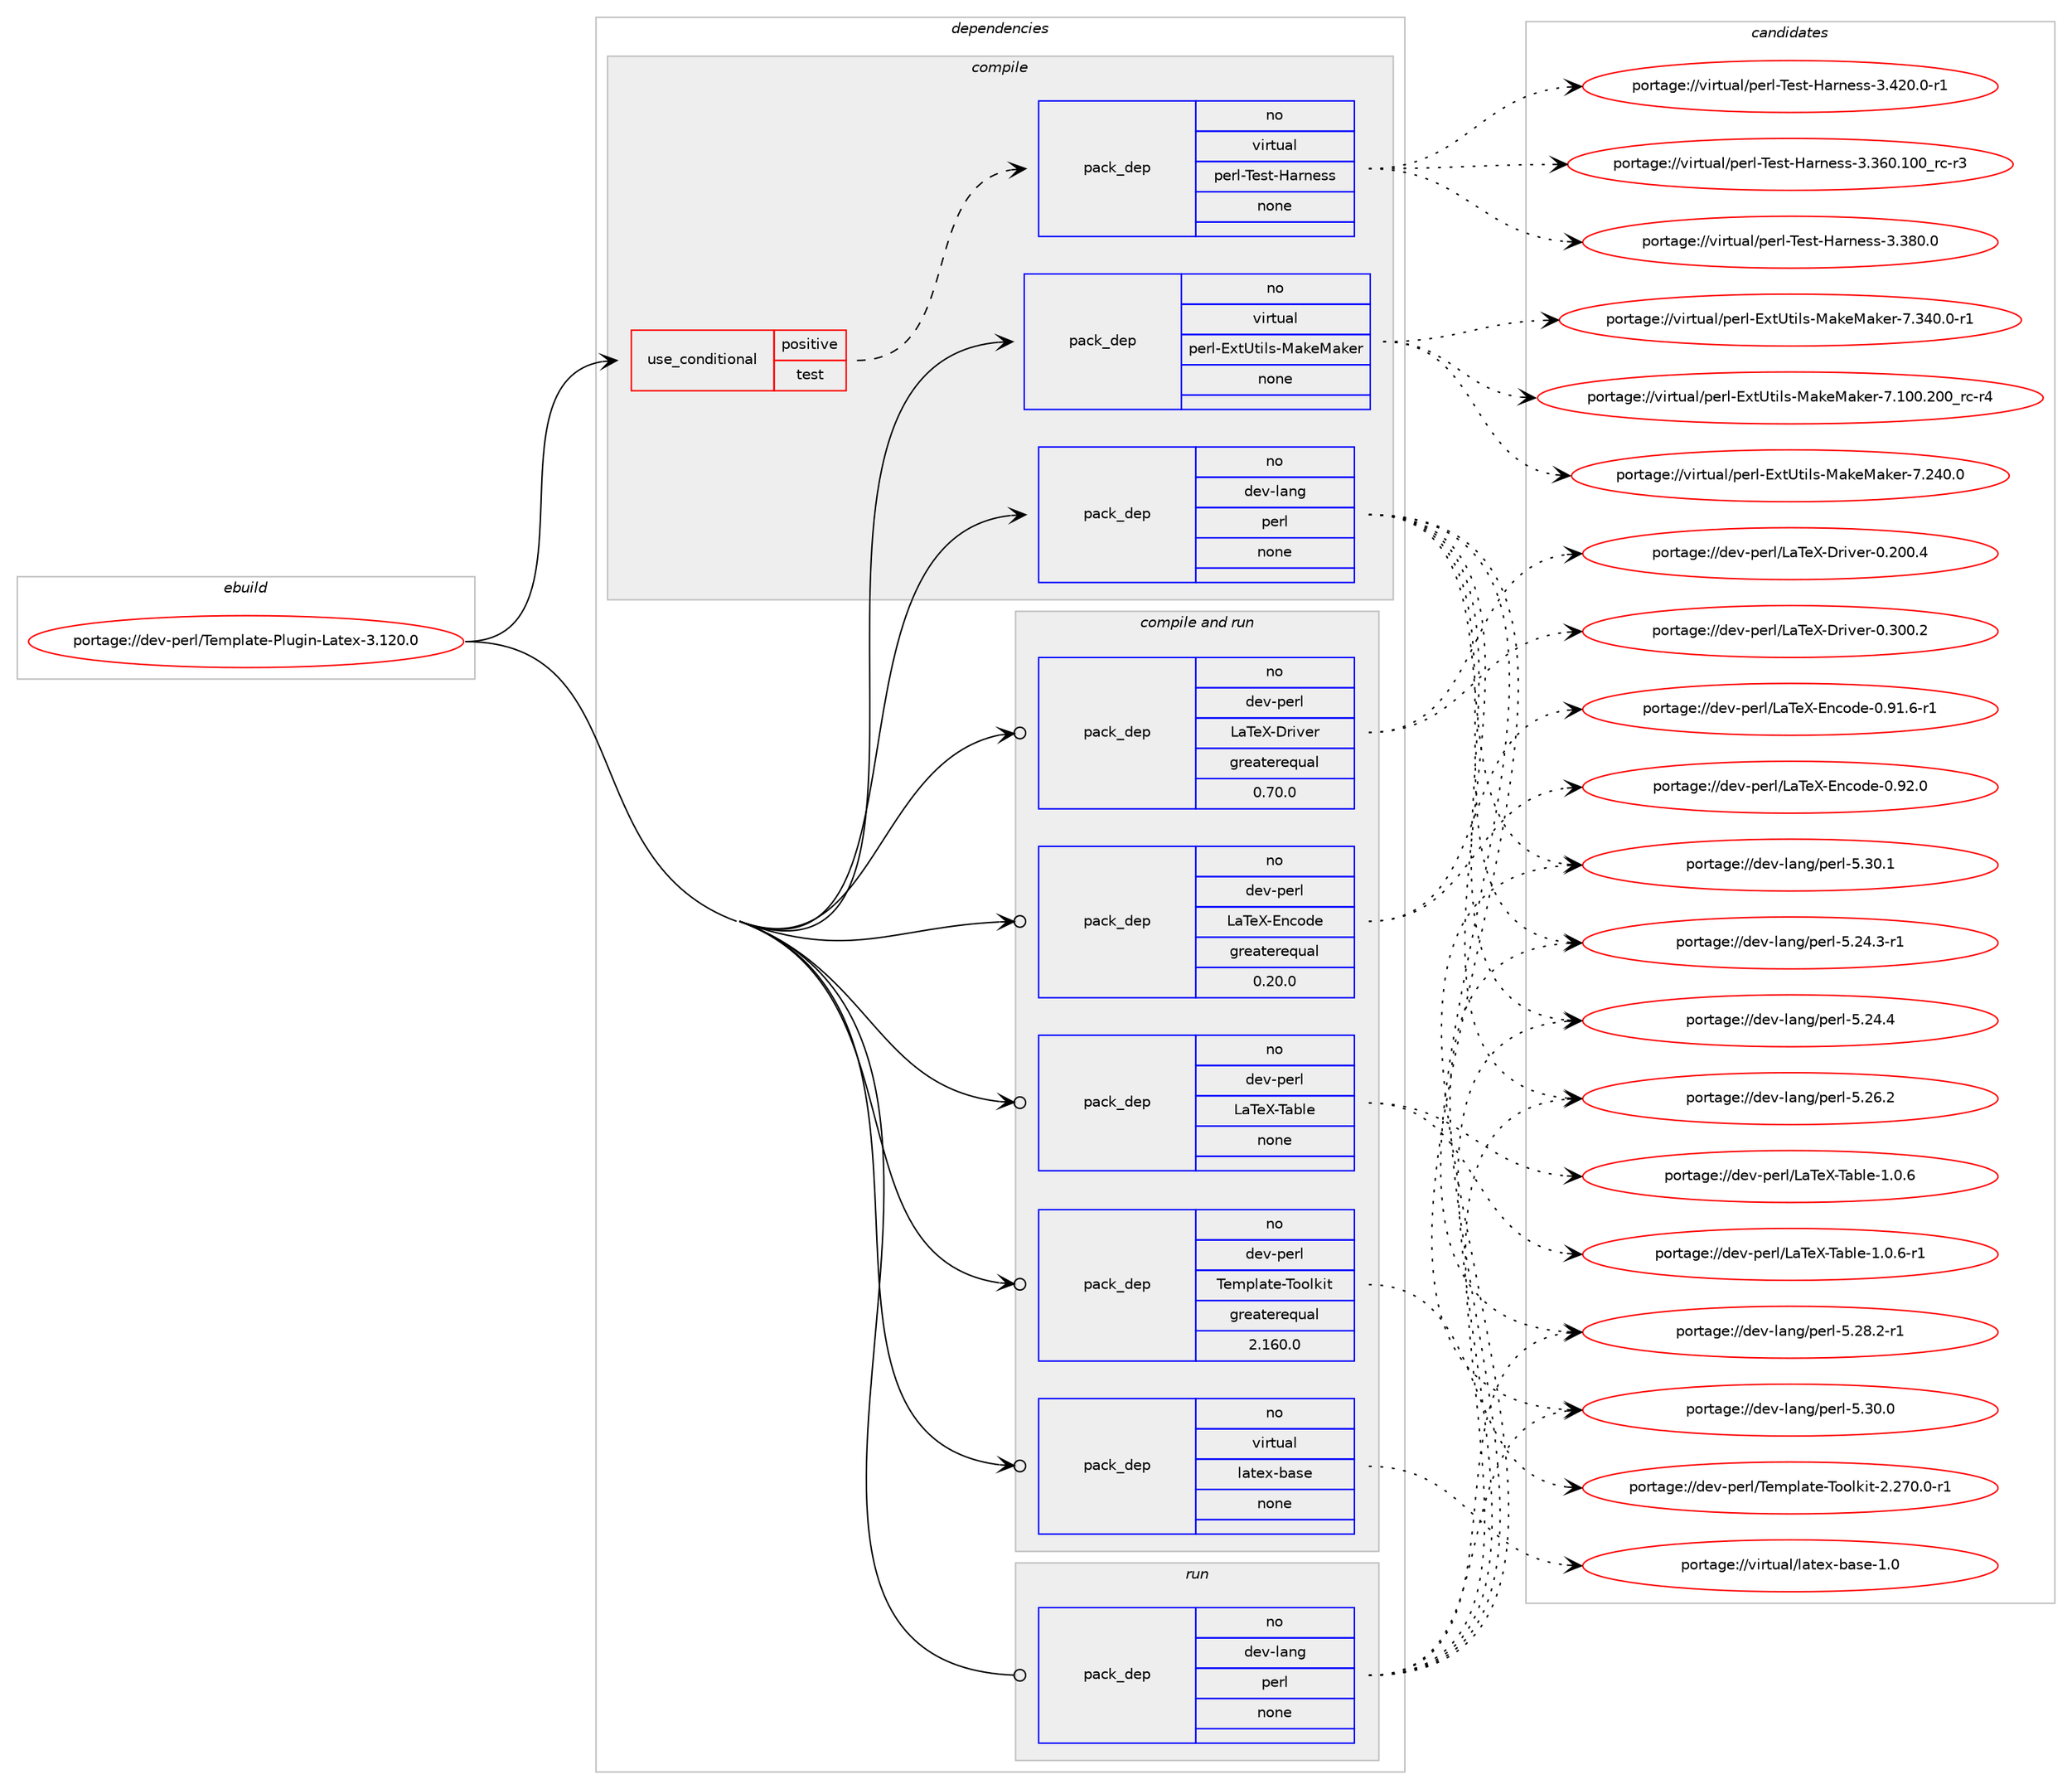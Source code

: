 digraph prolog {

# *************
# Graph options
# *************

newrank=true;
concentrate=true;
compound=true;
graph [rankdir=LR,fontname=Helvetica,fontsize=10,ranksep=1.5];#, ranksep=2.5, nodesep=0.2];
edge  [arrowhead=vee];
node  [fontname=Helvetica,fontsize=10];

# **********
# The ebuild
# **********

subgraph cluster_leftcol {
color=gray;
rank=same;
label=<<i>ebuild</i>>;
id [label="portage://dev-perl/Template-Plugin-Latex-3.120.0", color=red, width=4, href="../dev-perl/Template-Plugin-Latex-3.120.0.svg"];
}

# ****************
# The dependencies
# ****************

subgraph cluster_midcol {
color=gray;
label=<<i>dependencies</i>>;
subgraph cluster_compile {
fillcolor="#eeeeee";
style=filled;
label=<<i>compile</i>>;
subgraph cond23659 {
dependency120852 [label=<<TABLE BORDER="0" CELLBORDER="1" CELLSPACING="0" CELLPADDING="4"><TR><TD ROWSPAN="3" CELLPADDING="10">use_conditional</TD></TR><TR><TD>positive</TD></TR><TR><TD>test</TD></TR></TABLE>>, shape=none, color=red];
subgraph pack93999 {
dependency120853 [label=<<TABLE BORDER="0" CELLBORDER="1" CELLSPACING="0" CELLPADDING="4" WIDTH="220"><TR><TD ROWSPAN="6" CELLPADDING="30">pack_dep</TD></TR><TR><TD WIDTH="110">no</TD></TR><TR><TD>virtual</TD></TR><TR><TD>perl-Test-Harness</TD></TR><TR><TD>none</TD></TR><TR><TD></TD></TR></TABLE>>, shape=none, color=blue];
}
dependency120852:e -> dependency120853:w [weight=20,style="dashed",arrowhead="vee"];
}
id:e -> dependency120852:w [weight=20,style="solid",arrowhead="vee"];
subgraph pack94000 {
dependency120854 [label=<<TABLE BORDER="0" CELLBORDER="1" CELLSPACING="0" CELLPADDING="4" WIDTH="220"><TR><TD ROWSPAN="6" CELLPADDING="30">pack_dep</TD></TR><TR><TD WIDTH="110">no</TD></TR><TR><TD>dev-lang</TD></TR><TR><TD>perl</TD></TR><TR><TD>none</TD></TR><TR><TD></TD></TR></TABLE>>, shape=none, color=blue];
}
id:e -> dependency120854:w [weight=20,style="solid",arrowhead="vee"];
subgraph pack94001 {
dependency120855 [label=<<TABLE BORDER="0" CELLBORDER="1" CELLSPACING="0" CELLPADDING="4" WIDTH="220"><TR><TD ROWSPAN="6" CELLPADDING="30">pack_dep</TD></TR><TR><TD WIDTH="110">no</TD></TR><TR><TD>virtual</TD></TR><TR><TD>perl-ExtUtils-MakeMaker</TD></TR><TR><TD>none</TD></TR><TR><TD></TD></TR></TABLE>>, shape=none, color=blue];
}
id:e -> dependency120855:w [weight=20,style="solid",arrowhead="vee"];
}
subgraph cluster_compileandrun {
fillcolor="#eeeeee";
style=filled;
label=<<i>compile and run</i>>;
subgraph pack94002 {
dependency120856 [label=<<TABLE BORDER="0" CELLBORDER="1" CELLSPACING="0" CELLPADDING="4" WIDTH="220"><TR><TD ROWSPAN="6" CELLPADDING="30">pack_dep</TD></TR><TR><TD WIDTH="110">no</TD></TR><TR><TD>dev-perl</TD></TR><TR><TD>LaTeX-Driver</TD></TR><TR><TD>greaterequal</TD></TR><TR><TD>0.70.0</TD></TR></TABLE>>, shape=none, color=blue];
}
id:e -> dependency120856:w [weight=20,style="solid",arrowhead="odotvee"];
subgraph pack94003 {
dependency120857 [label=<<TABLE BORDER="0" CELLBORDER="1" CELLSPACING="0" CELLPADDING="4" WIDTH="220"><TR><TD ROWSPAN="6" CELLPADDING="30">pack_dep</TD></TR><TR><TD WIDTH="110">no</TD></TR><TR><TD>dev-perl</TD></TR><TR><TD>LaTeX-Encode</TD></TR><TR><TD>greaterequal</TD></TR><TR><TD>0.20.0</TD></TR></TABLE>>, shape=none, color=blue];
}
id:e -> dependency120857:w [weight=20,style="solid",arrowhead="odotvee"];
subgraph pack94004 {
dependency120858 [label=<<TABLE BORDER="0" CELLBORDER="1" CELLSPACING="0" CELLPADDING="4" WIDTH="220"><TR><TD ROWSPAN="6" CELLPADDING="30">pack_dep</TD></TR><TR><TD WIDTH="110">no</TD></TR><TR><TD>dev-perl</TD></TR><TR><TD>LaTeX-Table</TD></TR><TR><TD>none</TD></TR><TR><TD></TD></TR></TABLE>>, shape=none, color=blue];
}
id:e -> dependency120858:w [weight=20,style="solid",arrowhead="odotvee"];
subgraph pack94005 {
dependency120859 [label=<<TABLE BORDER="0" CELLBORDER="1" CELLSPACING="0" CELLPADDING="4" WIDTH="220"><TR><TD ROWSPAN="6" CELLPADDING="30">pack_dep</TD></TR><TR><TD WIDTH="110">no</TD></TR><TR><TD>dev-perl</TD></TR><TR><TD>Template-Toolkit</TD></TR><TR><TD>greaterequal</TD></TR><TR><TD>2.160.0</TD></TR></TABLE>>, shape=none, color=blue];
}
id:e -> dependency120859:w [weight=20,style="solid",arrowhead="odotvee"];
subgraph pack94006 {
dependency120860 [label=<<TABLE BORDER="0" CELLBORDER="1" CELLSPACING="0" CELLPADDING="4" WIDTH="220"><TR><TD ROWSPAN="6" CELLPADDING="30">pack_dep</TD></TR><TR><TD WIDTH="110">no</TD></TR><TR><TD>virtual</TD></TR><TR><TD>latex-base</TD></TR><TR><TD>none</TD></TR><TR><TD></TD></TR></TABLE>>, shape=none, color=blue];
}
id:e -> dependency120860:w [weight=20,style="solid",arrowhead="odotvee"];
}
subgraph cluster_run {
fillcolor="#eeeeee";
style=filled;
label=<<i>run</i>>;
subgraph pack94007 {
dependency120861 [label=<<TABLE BORDER="0" CELLBORDER="1" CELLSPACING="0" CELLPADDING="4" WIDTH="220"><TR><TD ROWSPAN="6" CELLPADDING="30">pack_dep</TD></TR><TR><TD WIDTH="110">no</TD></TR><TR><TD>dev-lang</TD></TR><TR><TD>perl</TD></TR><TR><TD>none</TD></TR><TR><TD></TD></TR></TABLE>>, shape=none, color=blue];
}
id:e -> dependency120861:w [weight=20,style="solid",arrowhead="odot"];
}
}

# **************
# The candidates
# **************

subgraph cluster_choices {
rank=same;
color=gray;
label=<<i>candidates</i>>;

subgraph choice93999 {
color=black;
nodesep=1;
choiceportage118105114116117971084711210111410845841011151164572971141101011151154551465154484649484895114994511451 [label="portage://virtual/perl-Test-Harness-3.360.100_rc-r3", color=red, width=4,href="../virtual/perl-Test-Harness-3.360.100_rc-r3.svg"];
choiceportage118105114116117971084711210111410845841011151164572971141101011151154551465156484648 [label="portage://virtual/perl-Test-Harness-3.380.0", color=red, width=4,href="../virtual/perl-Test-Harness-3.380.0.svg"];
choiceportage1181051141161179710847112101114108458410111511645729711411010111511545514652504846484511449 [label="portage://virtual/perl-Test-Harness-3.420.0-r1", color=red, width=4,href="../virtual/perl-Test-Harness-3.420.0-r1.svg"];
dependency120853:e -> choiceportage118105114116117971084711210111410845841011151164572971141101011151154551465154484649484895114994511451:w [style=dotted,weight="100"];
dependency120853:e -> choiceportage118105114116117971084711210111410845841011151164572971141101011151154551465156484648:w [style=dotted,weight="100"];
dependency120853:e -> choiceportage1181051141161179710847112101114108458410111511645729711411010111511545514652504846484511449:w [style=dotted,weight="100"];
}
subgraph choice94000 {
color=black;
nodesep=1;
choiceportage100101118451089711010347112101114108455346505246514511449 [label="portage://dev-lang/perl-5.24.3-r1", color=red, width=4,href="../dev-lang/perl-5.24.3-r1.svg"];
choiceportage10010111845108971101034711210111410845534650524652 [label="portage://dev-lang/perl-5.24.4", color=red, width=4,href="../dev-lang/perl-5.24.4.svg"];
choiceportage10010111845108971101034711210111410845534650544650 [label="portage://dev-lang/perl-5.26.2", color=red, width=4,href="../dev-lang/perl-5.26.2.svg"];
choiceportage100101118451089711010347112101114108455346505646504511449 [label="portage://dev-lang/perl-5.28.2-r1", color=red, width=4,href="../dev-lang/perl-5.28.2-r1.svg"];
choiceportage10010111845108971101034711210111410845534651484648 [label="portage://dev-lang/perl-5.30.0", color=red, width=4,href="../dev-lang/perl-5.30.0.svg"];
choiceportage10010111845108971101034711210111410845534651484649 [label="portage://dev-lang/perl-5.30.1", color=red, width=4,href="../dev-lang/perl-5.30.1.svg"];
dependency120854:e -> choiceportage100101118451089711010347112101114108455346505246514511449:w [style=dotted,weight="100"];
dependency120854:e -> choiceportage10010111845108971101034711210111410845534650524652:w [style=dotted,weight="100"];
dependency120854:e -> choiceportage10010111845108971101034711210111410845534650544650:w [style=dotted,weight="100"];
dependency120854:e -> choiceportage100101118451089711010347112101114108455346505646504511449:w [style=dotted,weight="100"];
dependency120854:e -> choiceportage10010111845108971101034711210111410845534651484648:w [style=dotted,weight="100"];
dependency120854:e -> choiceportage10010111845108971101034711210111410845534651484649:w [style=dotted,weight="100"];
}
subgraph choice94001 {
color=black;
nodesep=1;
choiceportage118105114116117971084711210111410845691201168511610510811545779710710177971071011144555464948484650484895114994511452 [label="portage://virtual/perl-ExtUtils-MakeMaker-7.100.200_rc-r4", color=red, width=4,href="../virtual/perl-ExtUtils-MakeMaker-7.100.200_rc-r4.svg"];
choiceportage118105114116117971084711210111410845691201168511610510811545779710710177971071011144555465052484648 [label="portage://virtual/perl-ExtUtils-MakeMaker-7.240.0", color=red, width=4,href="../virtual/perl-ExtUtils-MakeMaker-7.240.0.svg"];
choiceportage1181051141161179710847112101114108456912011685116105108115457797107101779710710111445554651524846484511449 [label="portage://virtual/perl-ExtUtils-MakeMaker-7.340.0-r1", color=red, width=4,href="../virtual/perl-ExtUtils-MakeMaker-7.340.0-r1.svg"];
dependency120855:e -> choiceportage118105114116117971084711210111410845691201168511610510811545779710710177971071011144555464948484650484895114994511452:w [style=dotted,weight="100"];
dependency120855:e -> choiceportage118105114116117971084711210111410845691201168511610510811545779710710177971071011144555465052484648:w [style=dotted,weight="100"];
dependency120855:e -> choiceportage1181051141161179710847112101114108456912011685116105108115457797107101779710710111445554651524846484511449:w [style=dotted,weight="100"];
}
subgraph choice94002 {
color=black;
nodesep=1;
choiceportage10010111845112101114108477697841018845681141051181011144548465048484652 [label="portage://dev-perl/LaTeX-Driver-0.200.4", color=red, width=4,href="../dev-perl/LaTeX-Driver-0.200.4.svg"];
choiceportage10010111845112101114108477697841018845681141051181011144548465148484650 [label="portage://dev-perl/LaTeX-Driver-0.300.2", color=red, width=4,href="../dev-perl/LaTeX-Driver-0.300.2.svg"];
dependency120856:e -> choiceportage10010111845112101114108477697841018845681141051181011144548465048484652:w [style=dotted,weight="100"];
dependency120856:e -> choiceportage10010111845112101114108477697841018845681141051181011144548465148484650:w [style=dotted,weight="100"];
}
subgraph choice94003 {
color=black;
nodesep=1;
choiceportage100101118451121011141084776978410188456911099111100101454846574946544511449 [label="portage://dev-perl/LaTeX-Encode-0.91.6-r1", color=red, width=4,href="../dev-perl/LaTeX-Encode-0.91.6-r1.svg"];
choiceportage10010111845112101114108477697841018845691109911110010145484657504648 [label="portage://dev-perl/LaTeX-Encode-0.92.0", color=red, width=4,href="../dev-perl/LaTeX-Encode-0.92.0.svg"];
dependency120857:e -> choiceportage100101118451121011141084776978410188456911099111100101454846574946544511449:w [style=dotted,weight="100"];
dependency120857:e -> choiceportage10010111845112101114108477697841018845691109911110010145484657504648:w [style=dotted,weight="100"];
}
subgraph choice94004 {
color=black;
nodesep=1;
choiceportage10010111845112101114108477697841018845849798108101454946484654 [label="portage://dev-perl/LaTeX-Table-1.0.6", color=red, width=4,href="../dev-perl/LaTeX-Table-1.0.6.svg"];
choiceportage100101118451121011141084776978410188458497981081014549464846544511449 [label="portage://dev-perl/LaTeX-Table-1.0.6-r1", color=red, width=4,href="../dev-perl/LaTeX-Table-1.0.6-r1.svg"];
dependency120858:e -> choiceportage10010111845112101114108477697841018845849798108101454946484654:w [style=dotted,weight="100"];
dependency120858:e -> choiceportage100101118451121011141084776978410188458497981081014549464846544511449:w [style=dotted,weight="100"];
}
subgraph choice94005 {
color=black;
nodesep=1;
choiceportage10010111845112101114108478410110911210897116101458411111110810710511645504650554846484511449 [label="portage://dev-perl/Template-Toolkit-2.270.0-r1", color=red, width=4,href="../dev-perl/Template-Toolkit-2.270.0-r1.svg"];
dependency120859:e -> choiceportage10010111845112101114108478410110911210897116101458411111110810710511645504650554846484511449:w [style=dotted,weight="100"];
}
subgraph choice94006 {
color=black;
nodesep=1;
choiceportage11810511411611797108471089711610112045989711510145494648 [label="portage://virtual/latex-base-1.0", color=red, width=4,href="../virtual/latex-base-1.0.svg"];
dependency120860:e -> choiceportage11810511411611797108471089711610112045989711510145494648:w [style=dotted,weight="100"];
}
subgraph choice94007 {
color=black;
nodesep=1;
choiceportage100101118451089711010347112101114108455346505246514511449 [label="portage://dev-lang/perl-5.24.3-r1", color=red, width=4,href="../dev-lang/perl-5.24.3-r1.svg"];
choiceportage10010111845108971101034711210111410845534650524652 [label="portage://dev-lang/perl-5.24.4", color=red, width=4,href="../dev-lang/perl-5.24.4.svg"];
choiceportage10010111845108971101034711210111410845534650544650 [label="portage://dev-lang/perl-5.26.2", color=red, width=4,href="../dev-lang/perl-5.26.2.svg"];
choiceportage100101118451089711010347112101114108455346505646504511449 [label="portage://dev-lang/perl-5.28.2-r1", color=red, width=4,href="../dev-lang/perl-5.28.2-r1.svg"];
choiceportage10010111845108971101034711210111410845534651484648 [label="portage://dev-lang/perl-5.30.0", color=red, width=4,href="../dev-lang/perl-5.30.0.svg"];
choiceportage10010111845108971101034711210111410845534651484649 [label="portage://dev-lang/perl-5.30.1", color=red, width=4,href="../dev-lang/perl-5.30.1.svg"];
dependency120861:e -> choiceportage100101118451089711010347112101114108455346505246514511449:w [style=dotted,weight="100"];
dependency120861:e -> choiceportage10010111845108971101034711210111410845534650524652:w [style=dotted,weight="100"];
dependency120861:e -> choiceportage10010111845108971101034711210111410845534650544650:w [style=dotted,weight="100"];
dependency120861:e -> choiceportage100101118451089711010347112101114108455346505646504511449:w [style=dotted,weight="100"];
dependency120861:e -> choiceportage10010111845108971101034711210111410845534651484648:w [style=dotted,weight="100"];
dependency120861:e -> choiceportage10010111845108971101034711210111410845534651484649:w [style=dotted,weight="100"];
}
}

}
